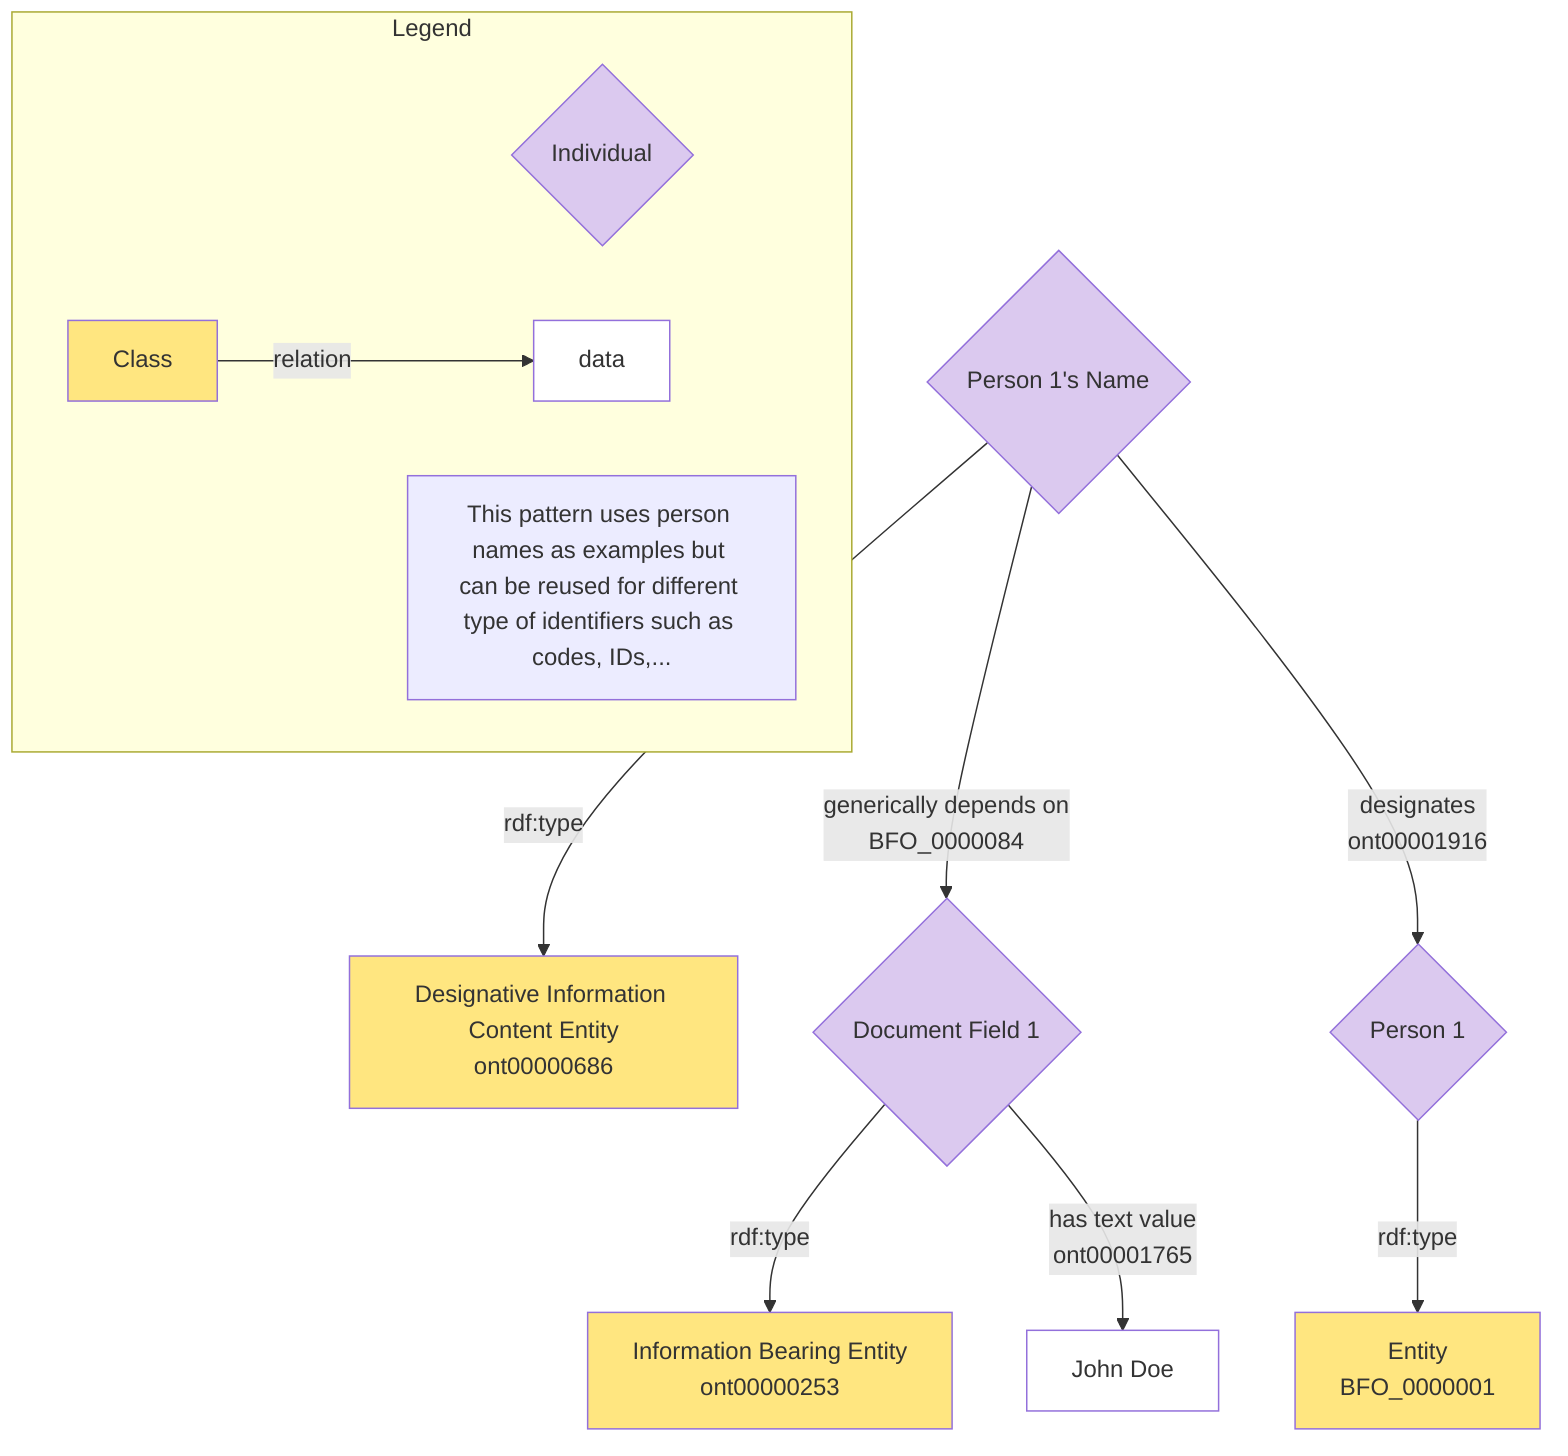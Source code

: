 graph TB

    B{Person 1's Name} -->|rdf:type| E[Designative Information Content Entity<br>ont00000686]
    B -->|generically depends on<br>BFO_0000084| A{Document Field 1}
    A -->|rdf:type| C[Information Bearing Entity<br>ont00000253]
    A -->|has text value<br>ont00001765| D[John Doe]
    B -->|designates<br>ont00001916| F{Person 1}
    F -->|rdf:type| G[Entity<br>BFO_0000001]
    

classDef yellow fill:#ffe680
classDef purple fill:#dbc9ef
classDef white fill:#ffffff

class C,E,G yellow
class A,B,F purple
class D whit
classDef yellow fill:#ffe680
classDef purple fill:#dbc9ef
classDef white fill:#ffffff

class C,E,G,H yellow
class A,B,F purple
class D white


subgraph Legend
    AA{Individual}
    BB[Class]
    CC[data]
    BB --> |relation| CC
    DD[This pattern uses person names as examples but can be reused for different type of identifiers such as codes, IDs,...] 

classDef yellow fill:#ffe680
classDef purple fill:#dbc9ef
classDef white fill:#ffffff
class BB yellow
class AA purple
class CC white
end

classDef yellow fill:#ffe680 
classDef purple fill:#dbc9ef 
classDef white fill:#ffffff